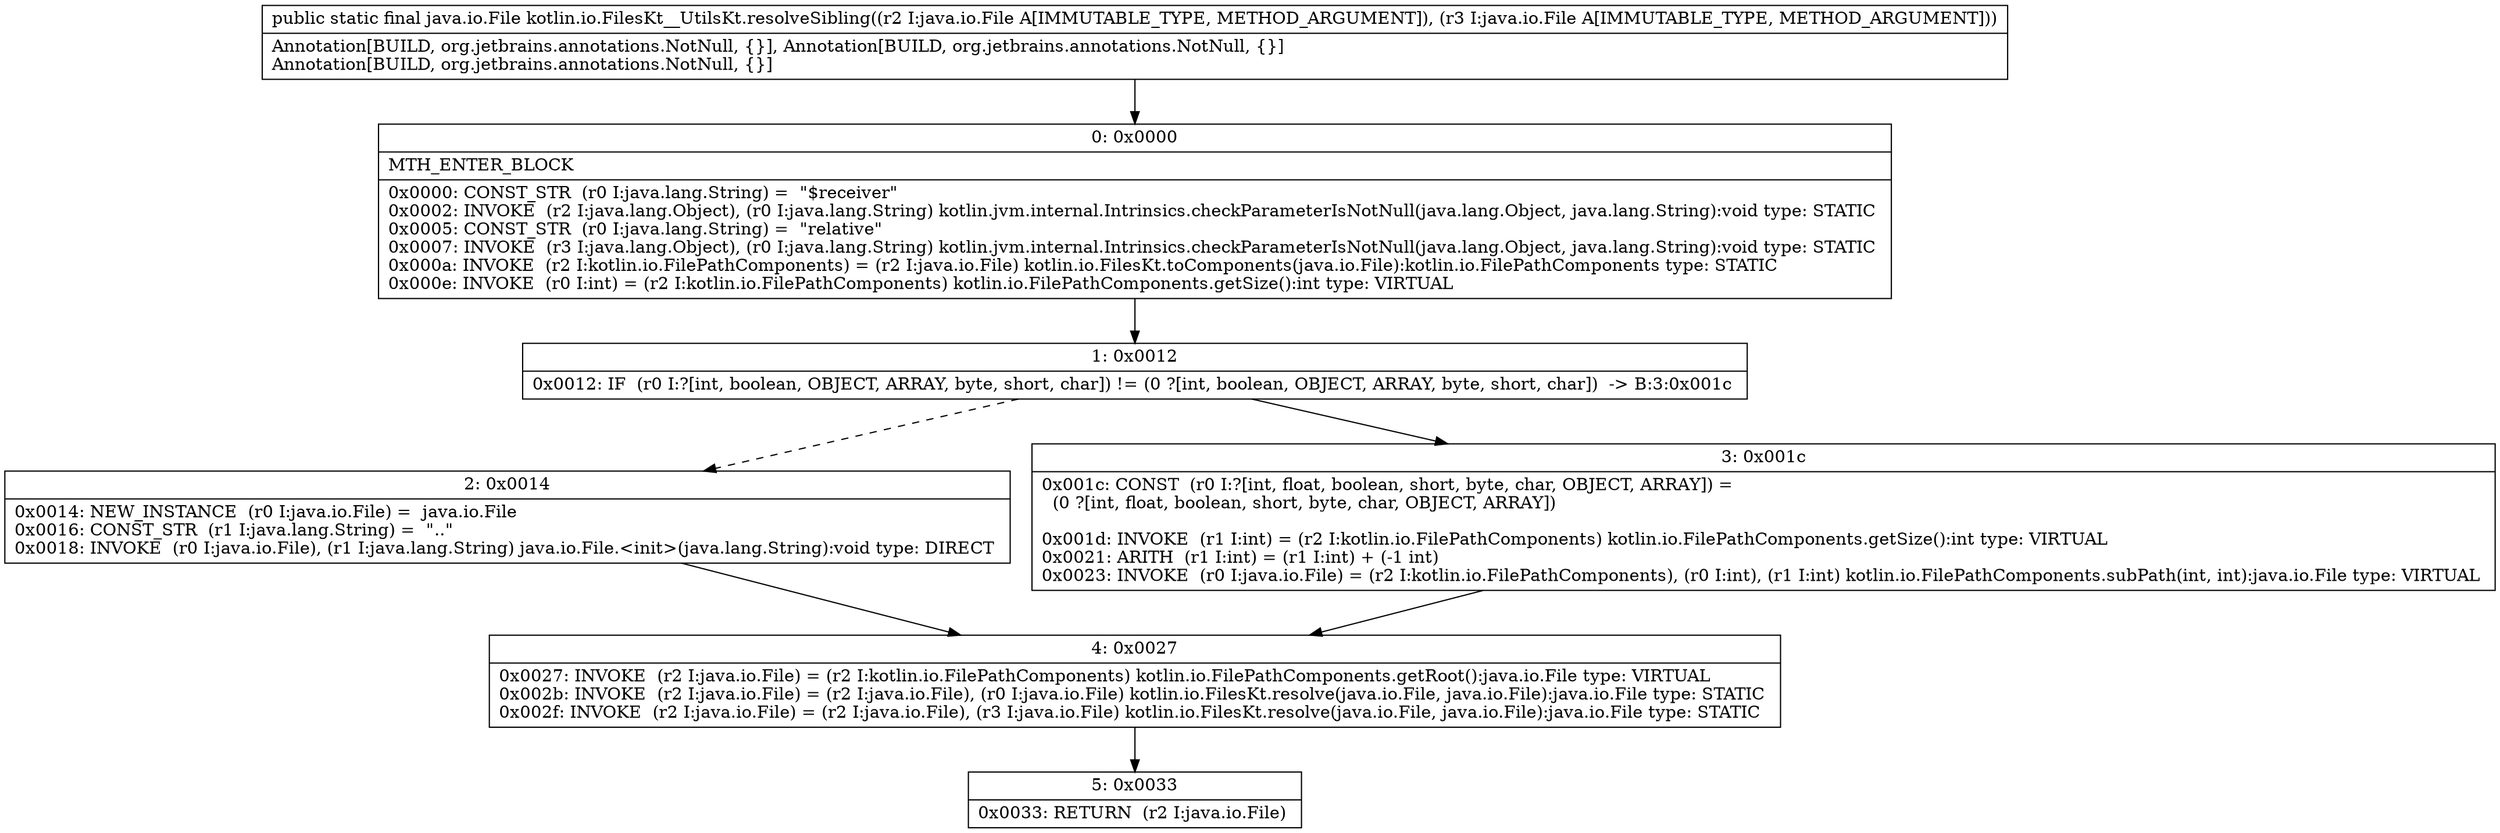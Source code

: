 digraph "CFG forkotlin.io.FilesKt__UtilsKt.resolveSibling(Ljava\/io\/File;Ljava\/io\/File;)Ljava\/io\/File;" {
Node_0 [shape=record,label="{0\:\ 0x0000|MTH_ENTER_BLOCK\l|0x0000: CONST_STR  (r0 I:java.lang.String) =  \"$receiver\" \l0x0002: INVOKE  (r2 I:java.lang.Object), (r0 I:java.lang.String) kotlin.jvm.internal.Intrinsics.checkParameterIsNotNull(java.lang.Object, java.lang.String):void type: STATIC \l0x0005: CONST_STR  (r0 I:java.lang.String) =  \"relative\" \l0x0007: INVOKE  (r3 I:java.lang.Object), (r0 I:java.lang.String) kotlin.jvm.internal.Intrinsics.checkParameterIsNotNull(java.lang.Object, java.lang.String):void type: STATIC \l0x000a: INVOKE  (r2 I:kotlin.io.FilePathComponents) = (r2 I:java.io.File) kotlin.io.FilesKt.toComponents(java.io.File):kotlin.io.FilePathComponents type: STATIC \l0x000e: INVOKE  (r0 I:int) = (r2 I:kotlin.io.FilePathComponents) kotlin.io.FilePathComponents.getSize():int type: VIRTUAL \l}"];
Node_1 [shape=record,label="{1\:\ 0x0012|0x0012: IF  (r0 I:?[int, boolean, OBJECT, ARRAY, byte, short, char]) != (0 ?[int, boolean, OBJECT, ARRAY, byte, short, char])  \-\> B:3:0x001c \l}"];
Node_2 [shape=record,label="{2\:\ 0x0014|0x0014: NEW_INSTANCE  (r0 I:java.io.File) =  java.io.File \l0x0016: CONST_STR  (r1 I:java.lang.String) =  \"..\" \l0x0018: INVOKE  (r0 I:java.io.File), (r1 I:java.lang.String) java.io.File.\<init\>(java.lang.String):void type: DIRECT \l}"];
Node_3 [shape=record,label="{3\:\ 0x001c|0x001c: CONST  (r0 I:?[int, float, boolean, short, byte, char, OBJECT, ARRAY]) = \l  (0 ?[int, float, boolean, short, byte, char, OBJECT, ARRAY])\l \l0x001d: INVOKE  (r1 I:int) = (r2 I:kotlin.io.FilePathComponents) kotlin.io.FilePathComponents.getSize():int type: VIRTUAL \l0x0021: ARITH  (r1 I:int) = (r1 I:int) + (\-1 int) \l0x0023: INVOKE  (r0 I:java.io.File) = (r2 I:kotlin.io.FilePathComponents), (r0 I:int), (r1 I:int) kotlin.io.FilePathComponents.subPath(int, int):java.io.File type: VIRTUAL \l}"];
Node_4 [shape=record,label="{4\:\ 0x0027|0x0027: INVOKE  (r2 I:java.io.File) = (r2 I:kotlin.io.FilePathComponents) kotlin.io.FilePathComponents.getRoot():java.io.File type: VIRTUAL \l0x002b: INVOKE  (r2 I:java.io.File) = (r2 I:java.io.File), (r0 I:java.io.File) kotlin.io.FilesKt.resolve(java.io.File, java.io.File):java.io.File type: STATIC \l0x002f: INVOKE  (r2 I:java.io.File) = (r2 I:java.io.File), (r3 I:java.io.File) kotlin.io.FilesKt.resolve(java.io.File, java.io.File):java.io.File type: STATIC \l}"];
Node_5 [shape=record,label="{5\:\ 0x0033|0x0033: RETURN  (r2 I:java.io.File) \l}"];
MethodNode[shape=record,label="{public static final java.io.File kotlin.io.FilesKt__UtilsKt.resolveSibling((r2 I:java.io.File A[IMMUTABLE_TYPE, METHOD_ARGUMENT]), (r3 I:java.io.File A[IMMUTABLE_TYPE, METHOD_ARGUMENT]))  | Annotation[BUILD, org.jetbrains.annotations.NotNull, \{\}], Annotation[BUILD, org.jetbrains.annotations.NotNull, \{\}]\lAnnotation[BUILD, org.jetbrains.annotations.NotNull, \{\}]\l}"];
MethodNode -> Node_0;
Node_0 -> Node_1;
Node_1 -> Node_2[style=dashed];
Node_1 -> Node_3;
Node_2 -> Node_4;
Node_3 -> Node_4;
Node_4 -> Node_5;
}

